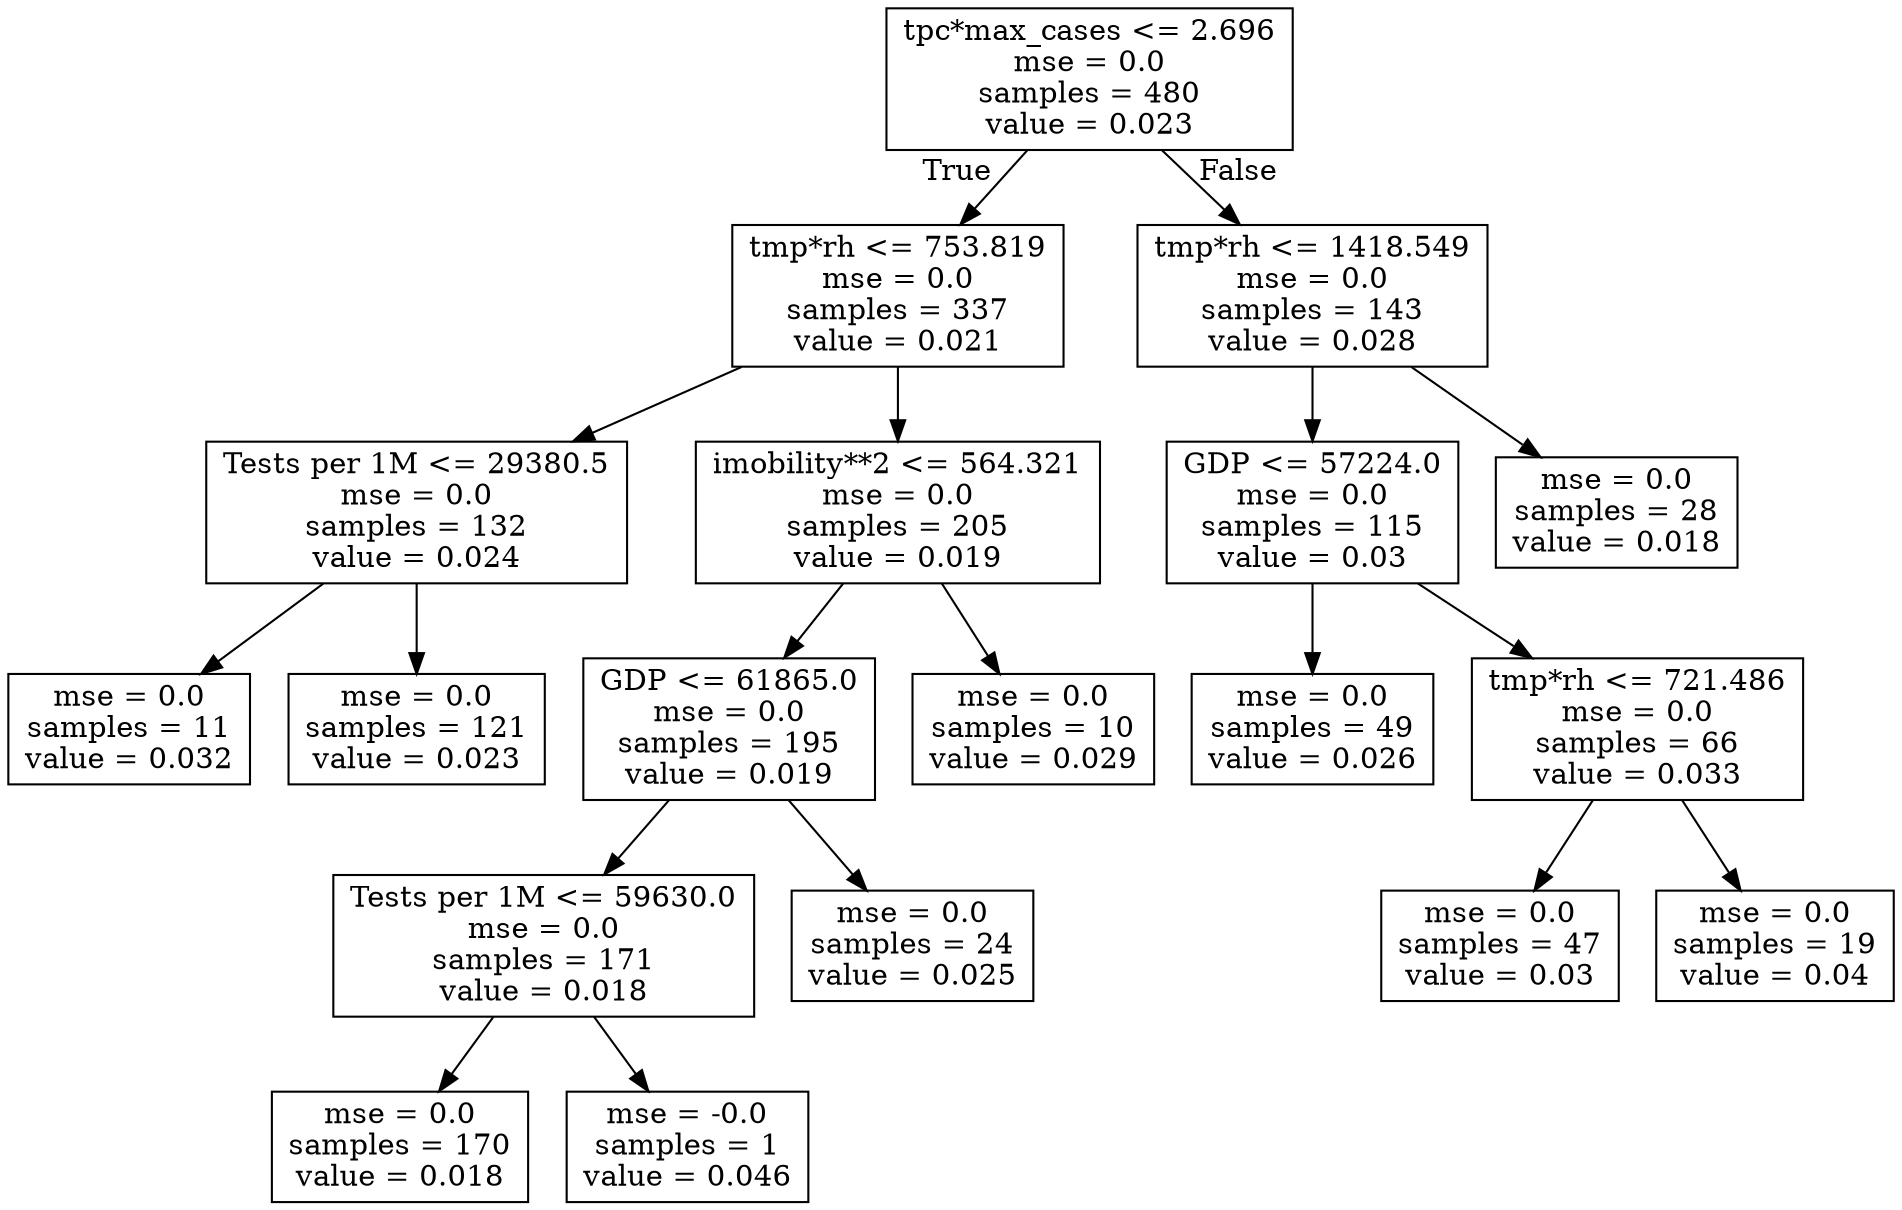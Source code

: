 digraph Tree {
node [shape=box] ;
0 [label="tpc*max_cases <= 2.696\nmse = 0.0\nsamples = 480\nvalue = 0.023"] ;
1 [label="tmp*rh <= 753.819\nmse = 0.0\nsamples = 337\nvalue = 0.021"] ;
0 -> 1 [labeldistance=2.5, labelangle=45, headlabel="True"] ;
2 [label="Tests per 1M <= 29380.5\nmse = 0.0\nsamples = 132\nvalue = 0.024"] ;
1 -> 2 ;
3 [label="mse = 0.0\nsamples = 11\nvalue = 0.032"] ;
2 -> 3 ;
4 [label="mse = 0.0\nsamples = 121\nvalue = 0.023"] ;
2 -> 4 ;
5 [label="imobility**2 <= 564.321\nmse = 0.0\nsamples = 205\nvalue = 0.019"] ;
1 -> 5 ;
6 [label="GDP <= 61865.0\nmse = 0.0\nsamples = 195\nvalue = 0.019"] ;
5 -> 6 ;
7 [label="Tests per 1M <= 59630.0\nmse = 0.0\nsamples = 171\nvalue = 0.018"] ;
6 -> 7 ;
8 [label="mse = 0.0\nsamples = 170\nvalue = 0.018"] ;
7 -> 8 ;
9 [label="mse = -0.0\nsamples = 1\nvalue = 0.046"] ;
7 -> 9 ;
10 [label="mse = 0.0\nsamples = 24\nvalue = 0.025"] ;
6 -> 10 ;
11 [label="mse = 0.0\nsamples = 10\nvalue = 0.029"] ;
5 -> 11 ;
12 [label="tmp*rh <= 1418.549\nmse = 0.0\nsamples = 143\nvalue = 0.028"] ;
0 -> 12 [labeldistance=2.5, labelangle=-45, headlabel="False"] ;
13 [label="GDP <= 57224.0\nmse = 0.0\nsamples = 115\nvalue = 0.03"] ;
12 -> 13 ;
14 [label="mse = 0.0\nsamples = 49\nvalue = 0.026"] ;
13 -> 14 ;
15 [label="tmp*rh <= 721.486\nmse = 0.0\nsamples = 66\nvalue = 0.033"] ;
13 -> 15 ;
16 [label="mse = 0.0\nsamples = 47\nvalue = 0.03"] ;
15 -> 16 ;
17 [label="mse = 0.0\nsamples = 19\nvalue = 0.04"] ;
15 -> 17 ;
18 [label="mse = 0.0\nsamples = 28\nvalue = 0.018"] ;
12 -> 18 ;
}